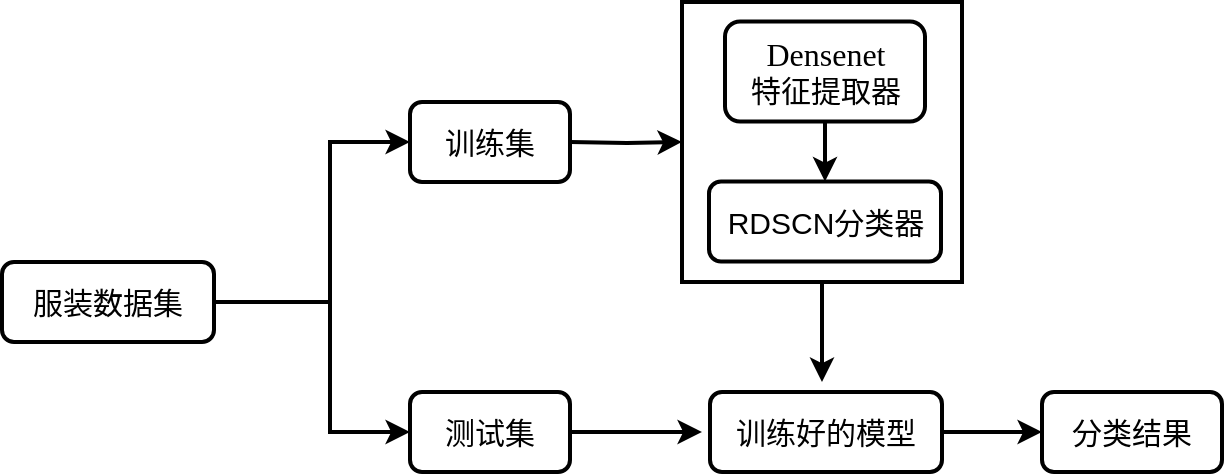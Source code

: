 <mxfile version="24.0.1" type="github">
  <diagram name="第 1 页" id="vhSLbtjyP8rBO373nKPG">
    <mxGraphModel dx="954" dy="530" grid="1" gridSize="10" guides="1" tooltips="1" connect="1" arrows="1" fold="1" page="1" pageScale="1" pageWidth="827" pageHeight="1169" math="0" shadow="0">
      <root>
        <mxCell id="0" />
        <mxCell id="1" parent="0" />
        <mxCell id="7E5drbKXhSX1dKPbrWNI-1" value="" style="whiteSpace=wrap;html=1;aspect=fixed;strokeWidth=2;" vertex="1" parent="1">
          <mxGeometry x="400" y="260" width="140" height="140" as="geometry" />
        </mxCell>
        <mxCell id="7E5drbKXhSX1dKPbrWNI-2" value="服装数据集" style="rounded=1;whiteSpace=wrap;html=1;fontSize=15;strokeWidth=2;" vertex="1" parent="1">
          <mxGeometry x="60" y="390" width="106" height="40" as="geometry" />
        </mxCell>
        <mxCell id="7E5drbKXhSX1dKPbrWNI-3" value="" style="edgeStyle=orthogonalEdgeStyle;rounded=0;orthogonalLoop=1;jettySize=auto;html=1;fontSize=15;strokeWidth=2;" edge="1" parent="1" target="7E5drbKXhSX1dKPbrWNI-6">
          <mxGeometry relative="1" as="geometry">
            <mxPoint x="184" y="410" as="sourcePoint" />
            <Array as="points">
              <mxPoint x="224" y="410" />
              <mxPoint x="224" y="330" />
            </Array>
          </mxGeometry>
        </mxCell>
        <mxCell id="7E5drbKXhSX1dKPbrWNI-4" style="edgeStyle=orthogonalEdgeStyle;rounded=0;orthogonalLoop=1;jettySize=auto;html=1;fontSize=15;strokeWidth=2;exitX=1;exitY=0.5;exitDx=0;exitDy=0;" edge="1" parent="1" source="7E5drbKXhSX1dKPbrWNI-2" target="7E5drbKXhSX1dKPbrWNI-8">
          <mxGeometry relative="1" as="geometry">
            <mxPoint x="184" y="410" as="sourcePoint" />
            <Array as="points">
              <mxPoint x="224" y="410" />
              <mxPoint x="224" y="475" />
            </Array>
          </mxGeometry>
        </mxCell>
        <mxCell id="7E5drbKXhSX1dKPbrWNI-5" value="" style="edgeStyle=orthogonalEdgeStyle;rounded=0;orthogonalLoop=1;jettySize=auto;html=1;fontSize=15;strokeWidth=2;" edge="1" parent="1" source="7E5drbKXhSX1dKPbrWNI-12" target="7E5drbKXhSX1dKPbrWNI-10">
          <mxGeometry relative="1" as="geometry" />
        </mxCell>
        <mxCell id="7E5drbKXhSX1dKPbrWNI-6" value="训练集" style="whiteSpace=wrap;html=1;rounded=1;fontSize=15;strokeWidth=2;" vertex="1" parent="1">
          <mxGeometry x="264" y="310" width="80" height="40" as="geometry" />
        </mxCell>
        <mxCell id="7E5drbKXhSX1dKPbrWNI-7" style="edgeStyle=orthogonalEdgeStyle;rounded=0;orthogonalLoop=1;jettySize=auto;html=1;exitX=1;exitY=0.5;exitDx=0;exitDy=0;fontSize=15;strokeWidth=2;" edge="1" parent="1" source="7E5drbKXhSX1dKPbrWNI-8">
          <mxGeometry relative="1" as="geometry">
            <mxPoint x="410" y="475" as="targetPoint" />
          </mxGeometry>
        </mxCell>
        <mxCell id="7E5drbKXhSX1dKPbrWNI-8" value="测试集" style="whiteSpace=wrap;html=1;rounded=1;fontSize=15;strokeWidth=2;" vertex="1" parent="1">
          <mxGeometry x="264" y="455" width="80" height="40" as="geometry" />
        </mxCell>
        <mxCell id="7E5drbKXhSX1dKPbrWNI-9" value="" style="edgeStyle=orthogonalEdgeStyle;rounded=0;orthogonalLoop=1;jettySize=auto;html=1;fontSize=15;strokeWidth=2;exitX=1;exitY=0.5;exitDx=0;exitDy=0;" edge="1" parent="1" source="7E5drbKXhSX1dKPbrWNI-14" target="7E5drbKXhSX1dKPbrWNI-11">
          <mxGeometry relative="1" as="geometry" />
        </mxCell>
        <mxCell id="7E5drbKXhSX1dKPbrWNI-10" value="RDSCN分类器" style="whiteSpace=wrap;html=1;rounded=1;fontSize=15;strokeWidth=2;" vertex="1" parent="1">
          <mxGeometry x="413.5" y="349.75" width="116" height="40" as="geometry" />
        </mxCell>
        <mxCell id="7E5drbKXhSX1dKPbrWNI-11" value="分类结果" style="whiteSpace=wrap;html=1;rounded=1;fontSize=15;strokeWidth=2;" vertex="1" parent="1">
          <mxGeometry x="580" y="455" width="90" height="40" as="geometry" />
        </mxCell>
        <mxCell id="7E5drbKXhSX1dKPbrWNI-12" value="&lt;span style=&quot;caret-color: rgba(0, 0, 0, 0); color: rgba(0, 0, 0, 0); font-family: monospace; font-size: 0px; text-align: start; white-space: nowrap;&quot;&gt;%3CmxGraphModel%3E%3Croot%3E%3CmxCell%20id%3D%220%22%2F%3E%3CmxCell%20id%3D%221%22%20parent%3D%220%22%2F%3E%3CmxCell%20id%3D%222%22%20value%3D%22%22%20style%3D%22whiteSpace%3Dwrap%3Bhtml%3D1%3Baspect%3Dfixed%3BstrokeWidth%3D2%3B%22%20vertex%3D%221%22%20parent%3D%221%22%3E%3CmxGeometry%20x%3D%22400%22%20y%3D%22260%22%20width%3D%22140%22%20height%3D%22140%22%20as%3D%22geometry%22%2F%3E%3C%2FmxCell%3E%3CmxCell%20id%3D%223%22%20value%3D%22%E6%9C%8D%E8%A3%85%E6%95%B0%E6%8D%AE%E9%9B%86%22%20style%3D%22rounded%3D1%3BwhiteSpace%3Dwrap%3Bhtml%3D1%3BfontSize%3D15%3BstrokeWidth%3D2%3B%22%20vertex%3D%221%22%20parent%3D%221%22%3E%3CmxGeometry%20x%3D%2260%22%20y%3D%22390%22%20width%3D%22106%22%20height%3D%2240%22%20as%3D%22geometry%22%2F%3E%3C%2FmxCell%3E%3CmxCell%20id%3D%224%22%20value%3D%22%22%20style%3D%22edgeStyle%3DorthogonalEdgeStyle%3Brounded%3D0%3BorthogonalLoop%3D1%3BjettySize%3Dauto%3Bhtml%3D1%3BfontSize%3D15%3BstrokeWidth%3D2%3B%22%20edge%3D%221%22%20target%3D%227%22%20parent%3D%221%22%3E%3CmxGeometry%20relative%3D%221%22%20as%3D%22geometry%22%3E%3CmxPoint%20x%3D%22184%22%20y%3D%22410%22%20as%3D%22sourcePoint%22%2F%3E%3CArray%20as%3D%22points%22%3E%3CmxPoint%20x%3D%22224%22%20y%3D%22410%22%2F%3E%3CmxPoint%20x%3D%22224%22%20y%3D%22330%22%2F%3E%3C%2FArray%3E%3C%2FmxGeometry%3E%3C%2FmxCell%3E%3CmxCell%20id%3D%225%22%20style%3D%22edgeStyle%3DorthogonalEdgeStyle%3Brounded%3D0%3BorthogonalLoop%3D1%3BjettySize%3Dauto%3Bhtml%3D1%3BfontSize%3D15%3BstrokeWidth%3D2%3BexitX%3D1%3BexitY%3D0.5%3BexitDx%3D0%3BexitDy%3D0%3B%22%20edge%3D%221%22%20source%3D%223%22%20target%3D%229%22%20parent%3D%221%22%3E%3CmxGeometry%20relative%3D%221%22%20as%3D%22geometry%22%3E%3CmxPoint%20x%3D%22184%22%20y%3D%22410%22%20as%3D%22sourcePoint%22%2F%3E%3CArray%20as%3D%22points%22%3E%3CmxPoint%20x%3D%22224%22%20y%3D%22410%22%2F%3E%3CmxPoint%20x%3D%22224%22%20y%3D%22475%22%2F%3E%3C%2FArray%3E%3C%2FmxGeometry%3E%3C%2FmxCell%3E%3CmxCell%20id%3D%226%22%20value%3D%22%22%20style%3D%22edgeStyle%3DorthogonalEdgeStyle%3Brounded%3D0%3BorthogonalLoop%3D1%3BjettySize%3Dauto%3Bhtml%3D1%3BfontSize%3D15%3BstrokeWidth%3D2%3B%22%20edge%3D%221%22%20source%3D%2213%22%20target%3D%2211%22%20parent%3D%221%22%3E%3CmxGeometry%20relative%3D%221%22%20as%3D%22geometry%22%2F%3E%3C%2FmxCell%3E%3CmxCell%20id%3D%227%22%20value%3D%22%E8%AE%AD%E7%BB%83%E9%9B%86%22%20style%3D%22whiteSpace%3Dwrap%3Bhtml%3D1%3Brounded%3D1%3BfontSize%3D15%3BstrokeWidth%3D2%3B%22%20vertex%3D%221%22%20parent%3D%221%22%3E%3CmxGeometry%20x%3D%22264%22%20y%3D%22310%22%20width%3D%2280%22%20height%3D%2240%22%20as%3D%22geometry%22%2F%3E%3C%2FmxCell%3E%3CmxCell%20id%3D%228%22%20style%3D%22edgeStyle%3DorthogonalEdgeStyle%3Brounded%3D0%3BorthogonalLoop%3D1%3BjettySize%3Dauto%3Bhtml%3D1%3BexitX%3D1%3BexitY%3D0.5%3BexitDx%3D0%3BexitDy%3D0%3BfontSize%3D15%3BstrokeWidth%3D2%3B%22%20edge%3D%221%22%20source%3D%229%22%20parent%3D%221%22%3E%3CmxGeometry%20relative%3D%221%22%20as%3D%22geometry%22%3E%3CmxPoint%20x%3D%22410%22%20y%3D%22475%22%20as%3D%22targetPoint%22%2F%3E%3C%2FmxGeometry%3E%3C%2FmxCell%3E%3CmxCell%20id%3D%229%22%20value%3D%22%E6%B5%8B%E8%AF%95%E9%9B%86%22%20style%3D%22whiteSpace%3Dwrap%3Bhtml%3D1%3Brounded%3D1%3BfontSize%3D15%3BstrokeWidth%3D2%3B%22%20vertex%3D%221%22%20parent%3D%221%22%3E%3CmxGeometry%20x%3D%22264%22%20y%3D%22455%22%20width%3D%2280%22%20height%3D%2240%22%20as%3D%22geometry%22%2F%3E%3C%2FmxCell%3E%3CmxCell%20id%3D%2210%22%20value%3D%22%22%20style%3D%22edgeStyle%3DorthogonalEdgeStyle%3Brounded%3D0%3BorthogonalLoop%3D1%3BjettySize%3Dauto%3Bhtml%3D1%3BfontSize%3D15%3BstrokeWidth%3D2%3BexitX%3D1%3BexitY%3D0.5%3BexitDx%3D0%3BexitDy%3D0%3B%22%20edge%3D%221%22%20source%3D%2215%22%20target%3D%2212%22%20parent%3D%221%22%3E%3CmxGeometry%20relative%3D%221%22%20as%3D%22geometry%22%2F%3E%3C%2FmxCell%3E%3CmxCell%20id%3D%2211%22%20value%3D%22SSA-SCN%E5%88%86%E7%B1%BB%E5%99%A8%22%20style%3D%22whiteSpace%3Dwrap%3Bhtml%3D1%3Brounded%3D1%3BfontSize%3D15%3BstrokeWidth%3D2%3B%22%20vertex%3D%221%22%20parent%3D%221%22%3E%3CmxGeometry%20x%3D%22413.5%22%20y%3D%22349.75%22%20width%3D%22116%22%20height%3D%2240%22%20as%3D%22geometry%22%2F%3E%3C%2FmxCell%3E%3CmxCell%20id%3D%2212%22%20value%3D%22%E5%88%86%E7%B1%BB%E7%BB%93%E6%9E%9C%22%20style%3D%22whiteSpace%3Dwrap%3Bhtml%3D1%3Brounded%3D1%3BfontSize%3D15%3BstrokeWidth%3D2%3B%22%20vertex%3D%221%22%20parent%3D%221%22%3E%3CmxGeometry%20x%3D%22580%22%20y%3D%22455%22%20width%3D%2290%22%20height%3D%2240%22%20as%3D%22geometry%22%2F%3E%3C%2FmxCell%3E%3CmxCell%20id%3D%2213%22%20value%3D%22MCCNN%26lt%3Bbr%26gt%3B%E7%89%B9%E5%BE%81%E6%8F%90%E5%8F%96%E5%99%A8%22%20style%3D%22whiteSpace%3Dwrap%3Bhtml%3D1%3Brounded%3D1%3BfontSize%3D15%3BstrokeWidth%3D2%3B%22%20vertex%3D%221%22%20parent%3D%221%22%3E%3CmxGeometry%20x%3D%22421.5%22%20y%3D%22269.75%22%20width%3D%22100%22%20height%3D%2250%22%20as%3D%22geometry%22%2F%3E%3C%2FmxCell%3E%3CmxCell%20id%3D%2214%22%20style%3D%22edgeStyle%3DorthogonalEdgeStyle%3Brounded%3D0%3BorthogonalLoop%3D1%3BjettySize%3Dauto%3Bhtml%3D1%3BfontSize%3D15%3BstrokeWidth%3D2%3BentryX%3D0%3BentryY%3D0.5%3BentryDx%3D0%3BentryDy%3D0%3B%22%20edge%3D%221%22%20target%3D%222%22%20parent%3D%221%22%3E%3CmxGeometry%20relative%3D%221%22%20as%3D%22geometry%22%3E%3CmxPoint%20x%3D%22344%22%20y%3D%22330%22%20as%3D%22sourcePoint%22%2F%3E%3CmxPoint%20x%3D%22390%22%20y%3D%22330%22%20as%3D%22targetPoint%22%2F%3E%3C%2FmxGeometry%3E%3C%2FmxCell%3E%3CmxCell%20id%3D%2215%22%20value%3D%22%E8%AE%AD%E7%BB%83%E5%A5%BD%E7%9A%84%E6%A8%A1%E5%9E%8B%22%20style%3D%22whiteSpace%3Dwrap%3Bhtml%3D1%3Brounded%3D1%3BfontSize%3D15%3BstrokeWidth%3D2%3B%22%20vertex%3D%221%22%20parent%3D%221%22%3E%3CmxGeometry%20x%3D%22414%22%20y%3D%22455%22%20width%3D%22116%22%20height%3D%2240%22%20as%3D%22geometry%22%2F%3E%3C%2FmxCell%3E%3CmxCell%20id%3D%2216%22%20style%3D%22edgeStyle%3DorthogonalEdgeStyle%3Brounded%3D0%3BorthogonalLoop%3D1%3BjettySize%3Dauto%3Bhtml%3D1%3BfontSize%3D15%3BstrokeWidth%3D2%3BexitX%3D0.5%3BexitY%3D1%3BexitDx%3D0%3BexitDy%3D0%3B%22%20edge%3D%221%22%20source%3D%222%22%20parent%3D%221%22%3E%3CmxGeometry%20relative%3D%221%22%20as%3D%22geometry%22%3E%3CmxPoint%20x%3D%22364%22%20y%3D%22350%22%20as%3D%22sourcePoint%22%2F%3E%3CmxPoint%20x%3D%22470%22%20y%3D%22450%22%20as%3D%22targetPoint%22%2F%3E%3C%2FmxGeometry%3E%3C%2FmxCell%3E%3C%2Froot%3E%3C%2FmxGraphModel%3E&lt;/span&gt;&lt;span style=&quot;font-size: 12pt; text-align: start; font-family: &amp;quot;Times New Roman&amp;quot;, serif;&quot; lang=&quot;EN-US&quot;&gt;Densenet&lt;/span&gt;&lt;span style=&quot;font-family: -webkit-standard; font-size: medium; text-align: start;&quot;&gt;&lt;/span&gt;&lt;br&gt;特征提取器" style="whiteSpace=wrap;html=1;rounded=1;fontSize=15;strokeWidth=2;" vertex="1" parent="1">
          <mxGeometry x="421.5" y="269.75" width="100" height="50" as="geometry" />
        </mxCell>
        <mxCell id="7E5drbKXhSX1dKPbrWNI-13" style="edgeStyle=orthogonalEdgeStyle;rounded=0;orthogonalLoop=1;jettySize=auto;html=1;fontSize=15;strokeWidth=2;entryX=0;entryY=0.5;entryDx=0;entryDy=0;" edge="1" parent="1" target="7E5drbKXhSX1dKPbrWNI-1">
          <mxGeometry relative="1" as="geometry">
            <mxPoint x="344" y="330" as="sourcePoint" />
            <mxPoint x="390" y="330" as="targetPoint" />
          </mxGeometry>
        </mxCell>
        <mxCell id="7E5drbKXhSX1dKPbrWNI-14" value="训练好的模型" style="whiteSpace=wrap;html=1;rounded=1;fontSize=15;strokeWidth=2;" vertex="1" parent="1">
          <mxGeometry x="414" y="455" width="116" height="40" as="geometry" />
        </mxCell>
        <mxCell id="7E5drbKXhSX1dKPbrWNI-15" style="edgeStyle=orthogonalEdgeStyle;rounded=0;orthogonalLoop=1;jettySize=auto;html=1;fontSize=15;strokeWidth=2;exitX=0.5;exitY=1;exitDx=0;exitDy=0;" edge="1" parent="1" source="7E5drbKXhSX1dKPbrWNI-1">
          <mxGeometry relative="1" as="geometry">
            <mxPoint x="364" y="350" as="sourcePoint" />
            <mxPoint x="470" y="450" as="targetPoint" />
          </mxGeometry>
        </mxCell>
      </root>
    </mxGraphModel>
  </diagram>
</mxfile>
